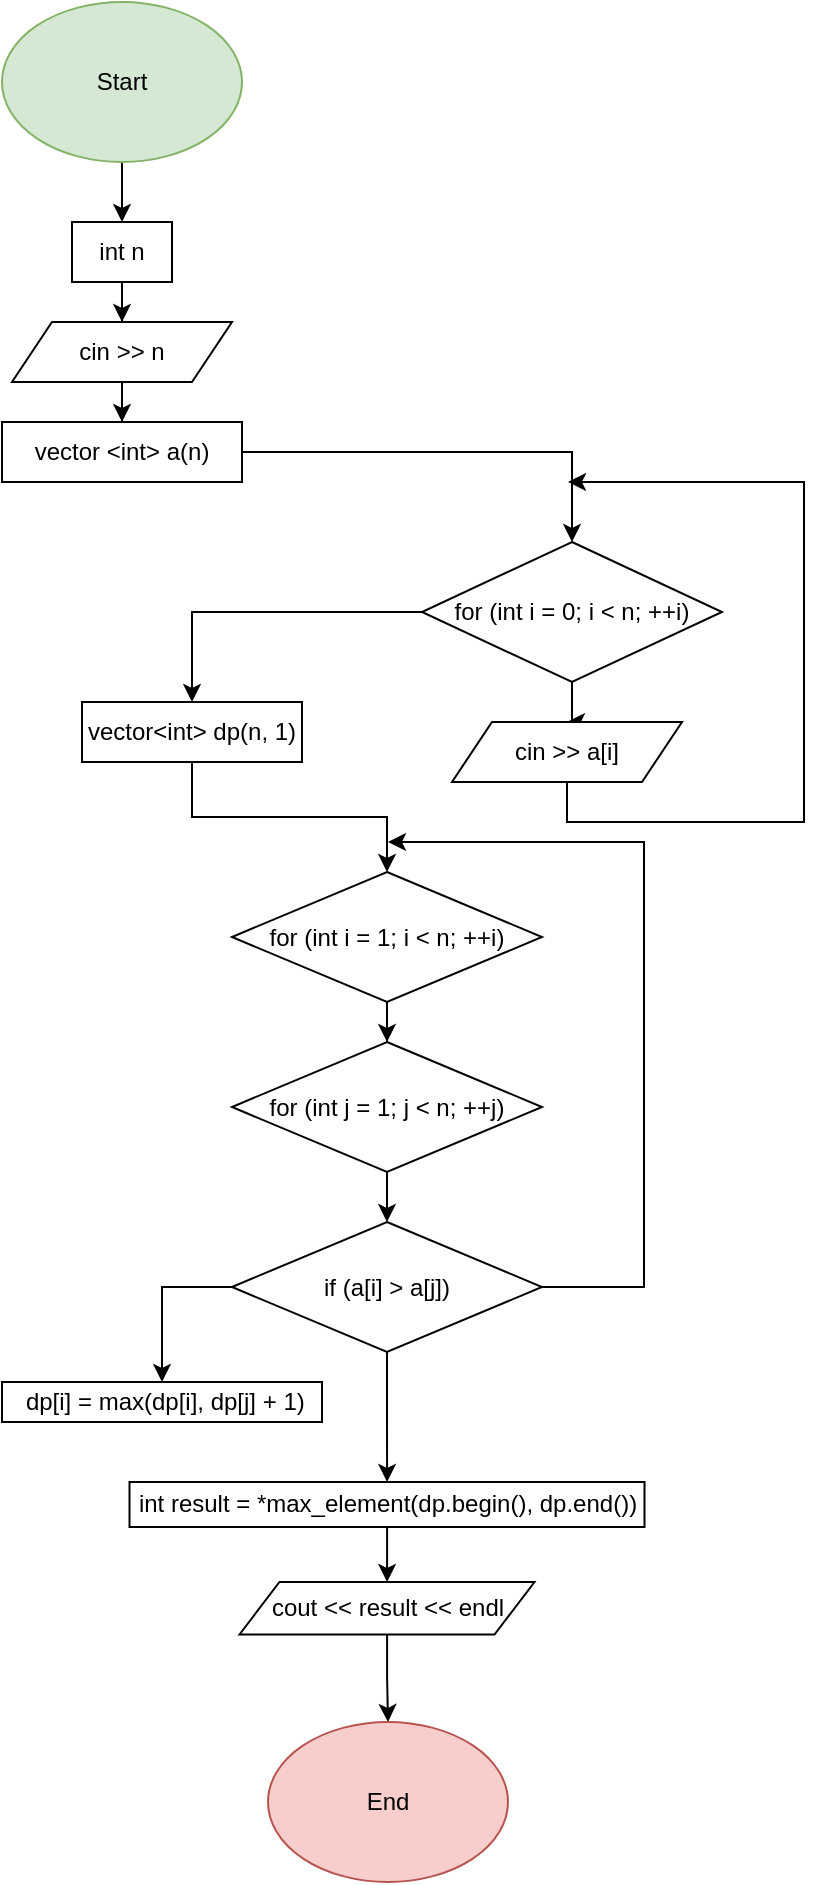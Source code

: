 <mxfile version="24.8.4">
  <diagram name="Страница — 1" id="aZe3nbuygbU97Gx01ZX0">
    <mxGraphModel dx="1969" dy="868" grid="0" gridSize="10" guides="1" tooltips="1" connect="1" arrows="1" fold="1" page="1" pageScale="1" pageWidth="827" pageHeight="1169" math="0" shadow="0">
      <root>
        <mxCell id="0" />
        <mxCell id="1" parent="0" />
        <mxCell id="f5pqD6hw_N5tkYG4Mgsa-3" value="" style="edgeStyle=orthogonalEdgeStyle;rounded=0;orthogonalLoop=1;jettySize=auto;html=1;" edge="1" parent="1" source="f5pqD6hw_N5tkYG4Mgsa-1" target="f5pqD6hw_N5tkYG4Mgsa-2">
          <mxGeometry relative="1" as="geometry" />
        </mxCell>
        <mxCell id="f5pqD6hw_N5tkYG4Mgsa-1" value="Start" style="ellipse;whiteSpace=wrap;html=1;fillColor=#d5e8d4;strokeColor=#82b366;" vertex="1" parent="1">
          <mxGeometry width="120" height="80" as="geometry" />
        </mxCell>
        <mxCell id="f5pqD6hw_N5tkYG4Mgsa-5" value="" style="edgeStyle=orthogonalEdgeStyle;rounded=0;orthogonalLoop=1;jettySize=auto;html=1;" edge="1" parent="1" source="f5pqD6hw_N5tkYG4Mgsa-2" target="f5pqD6hw_N5tkYG4Mgsa-4">
          <mxGeometry relative="1" as="geometry" />
        </mxCell>
        <mxCell id="f5pqD6hw_N5tkYG4Mgsa-2" value="int n" style="rounded=0;whiteSpace=wrap;html=1;" vertex="1" parent="1">
          <mxGeometry x="35" y="110" width="50" height="30" as="geometry" />
        </mxCell>
        <mxCell id="f5pqD6hw_N5tkYG4Mgsa-7" value="" style="edgeStyle=orthogonalEdgeStyle;rounded=0;orthogonalLoop=1;jettySize=auto;html=1;" edge="1" parent="1" source="f5pqD6hw_N5tkYG4Mgsa-4" target="f5pqD6hw_N5tkYG4Mgsa-6">
          <mxGeometry relative="1" as="geometry" />
        </mxCell>
        <mxCell id="f5pqD6hw_N5tkYG4Mgsa-4" value="cin &amp;gt;&amp;gt; n" style="shape=parallelogram;perimeter=parallelogramPerimeter;whiteSpace=wrap;html=1;fixedSize=1;rounded=0;" vertex="1" parent="1">
          <mxGeometry x="5" y="160" width="110" height="30" as="geometry" />
        </mxCell>
        <mxCell id="f5pqD6hw_N5tkYG4Mgsa-9" value="" style="edgeStyle=orthogonalEdgeStyle;rounded=0;orthogonalLoop=1;jettySize=auto;html=1;" edge="1" parent="1" source="f5pqD6hw_N5tkYG4Mgsa-6" target="f5pqD6hw_N5tkYG4Mgsa-8">
          <mxGeometry relative="1" as="geometry" />
        </mxCell>
        <mxCell id="f5pqD6hw_N5tkYG4Mgsa-6" value="vector &amp;lt;int&amp;gt; a(n)" style="rounded=0;whiteSpace=wrap;html=1;" vertex="1" parent="1">
          <mxGeometry y="210" width="120" height="30" as="geometry" />
        </mxCell>
        <mxCell id="f5pqD6hw_N5tkYG4Mgsa-11" value="" style="edgeStyle=orthogonalEdgeStyle;rounded=0;orthogonalLoop=1;jettySize=auto;html=1;" edge="1" parent="1" source="f5pqD6hw_N5tkYG4Mgsa-8" target="f5pqD6hw_N5tkYG4Mgsa-10">
          <mxGeometry relative="1" as="geometry" />
        </mxCell>
        <mxCell id="f5pqD6hw_N5tkYG4Mgsa-15" value="" style="edgeStyle=orthogonalEdgeStyle;rounded=0;orthogonalLoop=1;jettySize=auto;html=1;" edge="1" parent="1" source="f5pqD6hw_N5tkYG4Mgsa-8" target="f5pqD6hw_N5tkYG4Mgsa-14">
          <mxGeometry relative="1" as="geometry" />
        </mxCell>
        <mxCell id="f5pqD6hw_N5tkYG4Mgsa-8" value="for (int i = 0; i &amp;lt; n; ++i)" style="rhombus;whiteSpace=wrap;html=1;rounded=0;" vertex="1" parent="1">
          <mxGeometry x="210" y="270" width="150" height="70" as="geometry" />
        </mxCell>
        <mxCell id="f5pqD6hw_N5tkYG4Mgsa-13" style="edgeStyle=orthogonalEdgeStyle;rounded=0;orthogonalLoop=1;jettySize=auto;html=1;exitX=0.5;exitY=1;exitDx=0;exitDy=0;" edge="1" parent="1" source="f5pqD6hw_N5tkYG4Mgsa-10">
          <mxGeometry relative="1" as="geometry">
            <mxPoint x="283" y="240" as="targetPoint" />
            <Array as="points">
              <mxPoint x="283" y="410" />
              <mxPoint x="401" y="410" />
              <mxPoint x="401" y="240" />
            </Array>
          </mxGeometry>
        </mxCell>
        <mxCell id="f5pqD6hw_N5tkYG4Mgsa-10" value="cin &amp;gt;&amp;gt; a[i]" style="shape=parallelogram;perimeter=parallelogramPerimeter;whiteSpace=wrap;html=1;fixedSize=1;rounded=0;" vertex="1" parent="1">
          <mxGeometry x="225" y="360" width="115" height="30" as="geometry" />
        </mxCell>
        <mxCell id="f5pqD6hw_N5tkYG4Mgsa-17" value="" style="edgeStyle=orthogonalEdgeStyle;rounded=0;orthogonalLoop=1;jettySize=auto;html=1;" edge="1" parent="1" source="f5pqD6hw_N5tkYG4Mgsa-14" target="f5pqD6hw_N5tkYG4Mgsa-16">
          <mxGeometry relative="1" as="geometry" />
        </mxCell>
        <mxCell id="f5pqD6hw_N5tkYG4Mgsa-14" value="vector&amp;lt;int&amp;gt; dp(n, 1)" style="whiteSpace=wrap;html=1;rounded=0;" vertex="1" parent="1">
          <mxGeometry x="40" y="350" width="110" height="30" as="geometry" />
        </mxCell>
        <mxCell id="f5pqD6hw_N5tkYG4Mgsa-19" value="" style="edgeStyle=orthogonalEdgeStyle;rounded=0;orthogonalLoop=1;jettySize=auto;html=1;" edge="1" parent="1" source="f5pqD6hw_N5tkYG4Mgsa-16" target="f5pqD6hw_N5tkYG4Mgsa-18">
          <mxGeometry relative="1" as="geometry" />
        </mxCell>
        <mxCell id="f5pqD6hw_N5tkYG4Mgsa-16" value="for (int i = 1; i &amp;lt; n; ++i)" style="rhombus;whiteSpace=wrap;html=1;rounded=0;" vertex="1" parent="1">
          <mxGeometry x="115" y="435" width="155" height="65" as="geometry" />
        </mxCell>
        <mxCell id="f5pqD6hw_N5tkYG4Mgsa-21" value="" style="edgeStyle=orthogonalEdgeStyle;rounded=0;orthogonalLoop=1;jettySize=auto;html=1;" edge="1" parent="1" source="f5pqD6hw_N5tkYG4Mgsa-18" target="f5pqD6hw_N5tkYG4Mgsa-20">
          <mxGeometry relative="1" as="geometry" />
        </mxCell>
        <mxCell id="f5pqD6hw_N5tkYG4Mgsa-18" value="for (int j = 1; j &amp;lt; n; ++j)" style="rhombus;whiteSpace=wrap;html=1;rounded=0;" vertex="1" parent="1">
          <mxGeometry x="115" y="520" width="155" height="65" as="geometry" />
        </mxCell>
        <mxCell id="f5pqD6hw_N5tkYG4Mgsa-24" style="edgeStyle=orthogonalEdgeStyle;rounded=0;orthogonalLoop=1;jettySize=auto;html=1;exitX=0;exitY=0.5;exitDx=0;exitDy=0;entryX=0.5;entryY=0;entryDx=0;entryDy=0;" edge="1" parent="1" source="f5pqD6hw_N5tkYG4Mgsa-20" target="f5pqD6hw_N5tkYG4Mgsa-22">
          <mxGeometry relative="1" as="geometry" />
        </mxCell>
        <mxCell id="f5pqD6hw_N5tkYG4Mgsa-26" style="edgeStyle=orthogonalEdgeStyle;rounded=0;orthogonalLoop=1;jettySize=auto;html=1;exitX=1;exitY=0.5;exitDx=0;exitDy=0;" edge="1" parent="1" source="f5pqD6hw_N5tkYG4Mgsa-20">
          <mxGeometry relative="1" as="geometry">
            <mxPoint x="193" y="420" as="targetPoint" />
            <Array as="points">
              <mxPoint x="321" y="643" />
              <mxPoint x="321" y="420" />
            </Array>
          </mxGeometry>
        </mxCell>
        <mxCell id="f5pqD6hw_N5tkYG4Mgsa-28" value="" style="edgeStyle=orthogonalEdgeStyle;rounded=0;orthogonalLoop=1;jettySize=auto;html=1;" edge="1" parent="1" source="f5pqD6hw_N5tkYG4Mgsa-20" target="f5pqD6hw_N5tkYG4Mgsa-27">
          <mxGeometry relative="1" as="geometry" />
        </mxCell>
        <mxCell id="f5pqD6hw_N5tkYG4Mgsa-20" value="if (a[i] &amp;gt; a[j])" style="rhombus;whiteSpace=wrap;html=1;rounded=0;" vertex="1" parent="1">
          <mxGeometry x="115" y="610" width="155" height="65" as="geometry" />
        </mxCell>
        <mxCell id="f5pqD6hw_N5tkYG4Mgsa-22" value="&amp;nbsp;dp[i] = max(dp[i], dp[j] + 1)" style="whiteSpace=wrap;html=1;rounded=0;" vertex="1" parent="1">
          <mxGeometry y="690" width="160" height="20" as="geometry" />
        </mxCell>
        <mxCell id="f5pqD6hw_N5tkYG4Mgsa-30" value="" style="edgeStyle=orthogonalEdgeStyle;rounded=0;orthogonalLoop=1;jettySize=auto;html=1;" edge="1" parent="1" source="f5pqD6hw_N5tkYG4Mgsa-27" target="f5pqD6hw_N5tkYG4Mgsa-29">
          <mxGeometry relative="1" as="geometry" />
        </mxCell>
        <mxCell id="f5pqD6hw_N5tkYG4Mgsa-27" value="int result = *max_element(dp.begin(), dp.end())" style="whiteSpace=wrap;html=1;rounded=0;" vertex="1" parent="1">
          <mxGeometry x="63.75" y="740" width="257.5" height="22.5" as="geometry" />
        </mxCell>
        <mxCell id="f5pqD6hw_N5tkYG4Mgsa-32" value="" style="edgeStyle=orthogonalEdgeStyle;rounded=0;orthogonalLoop=1;jettySize=auto;html=1;" edge="1" parent="1" source="f5pqD6hw_N5tkYG4Mgsa-29" target="f5pqD6hw_N5tkYG4Mgsa-31">
          <mxGeometry relative="1" as="geometry" />
        </mxCell>
        <mxCell id="f5pqD6hw_N5tkYG4Mgsa-29" value="cout &amp;lt;&amp;lt; result &amp;lt;&amp;lt; endl" style="shape=parallelogram;perimeter=parallelogramPerimeter;whiteSpace=wrap;html=1;fixedSize=1;rounded=0;" vertex="1" parent="1">
          <mxGeometry x="118.75" y="790" width="147.5" height="26.25" as="geometry" />
        </mxCell>
        <mxCell id="f5pqD6hw_N5tkYG4Mgsa-31" value="End" style="ellipse;whiteSpace=wrap;html=1;fillColor=#f8cecc;strokeColor=#b85450;" vertex="1" parent="1">
          <mxGeometry x="133" y="860" width="120" height="80" as="geometry" />
        </mxCell>
      </root>
    </mxGraphModel>
  </diagram>
</mxfile>
